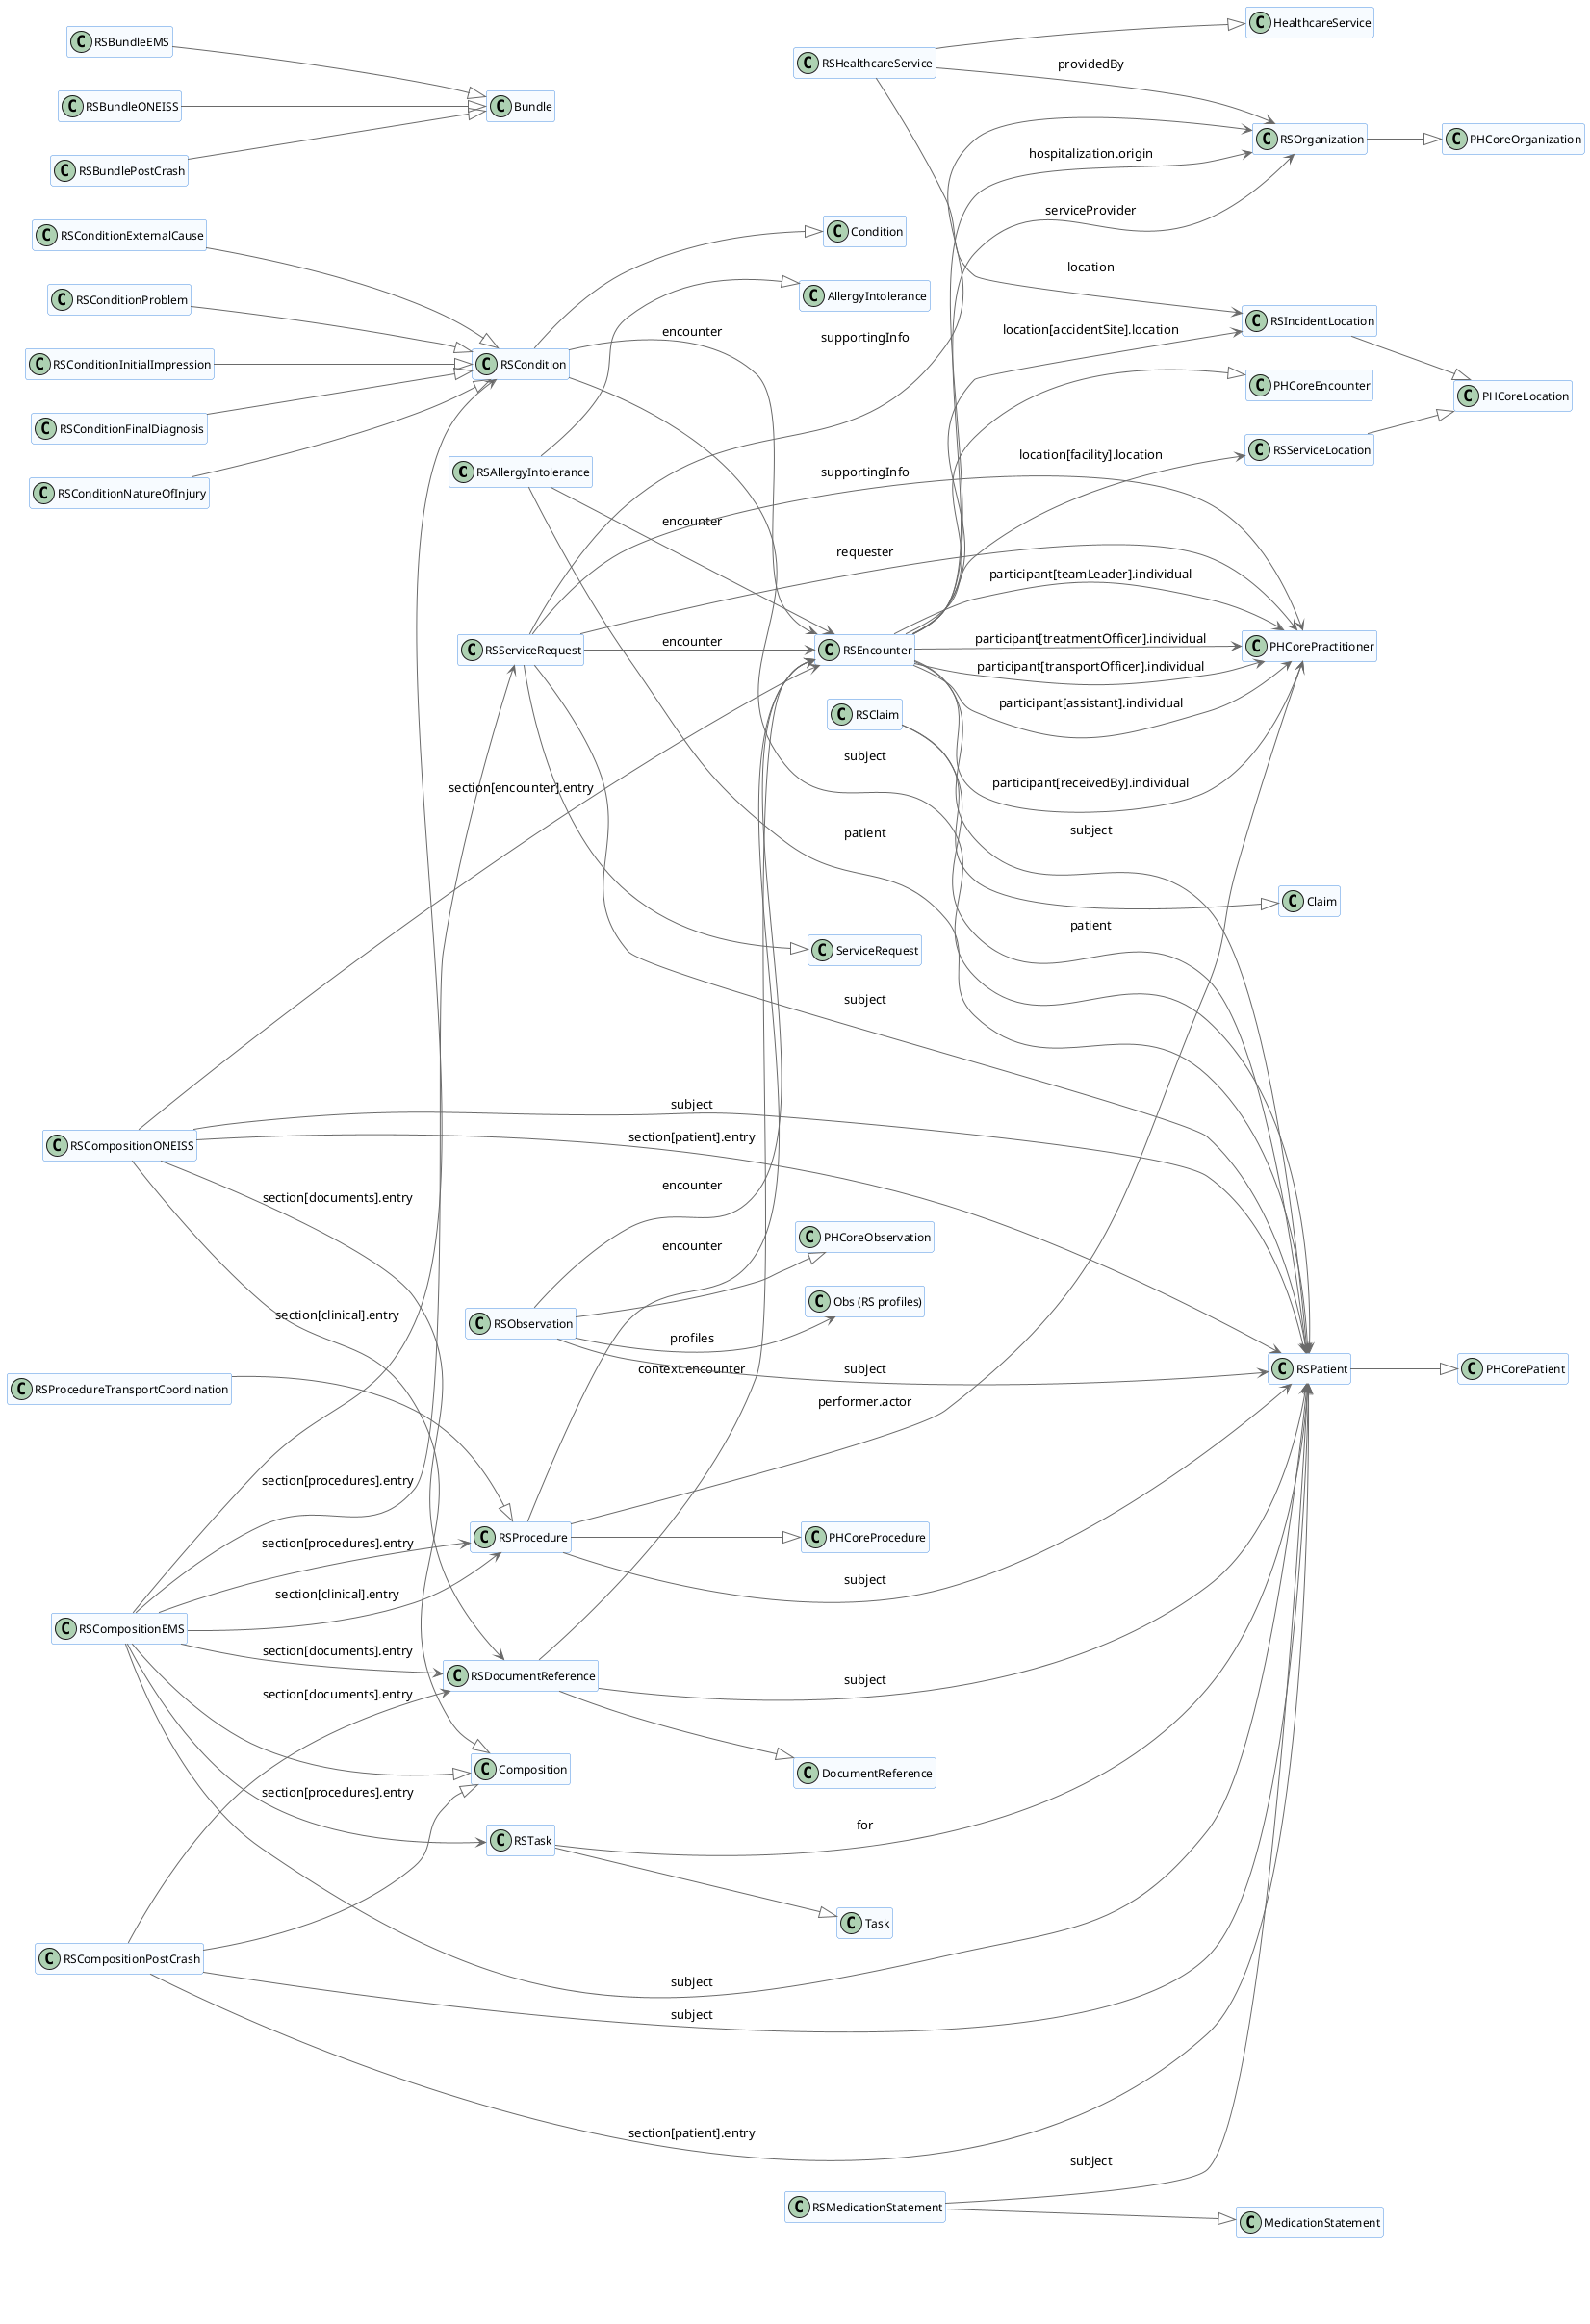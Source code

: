 @startuml
skinparam ClassFontName Arial
skinparam ClassFontSize 12
skinparam ClassAttributeIconSize 0
skinparam ClassBackgroundColor #F7FBFF
skinparam ClassBorderColor #4A90E2
skinparam ArrowColor #6A6A6A
skinparam ArrowThickness 1
hide members
left to right direction

class "RSAllergyIntolerance"
class "AllergyIntolerance"
class "RSPatient"
class "RSEncounter"
class "RSCompositionEMS"
class "Composition"
class "RSProcedure"
class "RSCondition"
class "RSDocumentReference"
class "RSServiceRequest"
class "RSTask"
class "RSBundleEMS"
class "Bundle"
class "RSCompositionONEISS"
class "RSBundleONEISS"
class "RSCompositionPostCrash"
class "RSBundlePostCrash"
class "RSClaim"
class "Claim"
class "Condition"
class "RSConditionProblem"
class "RSConditionInitialImpression"
class "RSConditionFinalDiagnosis"
class "RSConditionNatureOfInjury"
class "RSConditionExternalCause"
class "DocumentReference"
class "PHCoreEncounter"
class "RSOrganization"
class "RSIncidentLocation"
class "RSServiceLocation"
class "PHCorePractitioner"
class "PHCoreLocation"
class "RSMedicationStatement"
class "MedicationStatement"
class "RSObservation"
class "PHCoreObservation"
class "PHCoreOrganization"
class "RSHealthcareService"
class "HealthcareService"
class "PHCorePatient"
class "PHCoreProcedure"
class "RSProcedureTransportCoordination"
class "ServiceRequest"
class "Task"
class "Obs (RS profiles)"

"RSAllergyIntolerance" --> "RSPatient" : patient
"RSAllergyIntolerance" --> "RSEncounter" : encounter
"RSCompositionEMS" --> "RSPatient" : subject
"RSCompositionEMS" --> "RSProcedure" : section[clinical].entry
"RSCompositionEMS" --> "RSCondition" : section[clinical].entry
"RSCompositionEMS" --> "RSDocumentReference" : section[documents].entry
"RSCompositionEMS" --> "RSProcedure" : section[procedures].entry
"RSCompositionEMS" --> "RSServiceRequest" : section[procedures].entry
"RSCompositionEMS" --> "RSTask" : section[procedures].entry
"RSCompositionONEISS" --> "RSPatient" : subject
"RSCompositionONEISS" --> "RSPatient" : section[patient].entry
"RSCompositionONEISS" --> "RSEncounter" : section[encounter].entry
"RSCompositionONEISS" --> "RSDocumentReference" : section[documents].entry
"RSCompositionPostCrash" --> "RSPatient" : subject
"RSCompositionPostCrash" --> "RSPatient" : section[patient].entry
"RSCompositionPostCrash" --> "RSDocumentReference" : section[documents].entry
"RSClaim" --> "RSPatient" : patient
"RSCondition" --> "RSPatient" : subject
"RSCondition" --> "RSEncounter" : encounter
"RSDocumentReference" --> "RSPatient" : subject
"RSDocumentReference" --> "RSEncounter" : context.encounter
"RSEncounter" --> "RSPatient" : subject
"RSEncounter" --> "RSOrganization" : serviceProvider
"RSEncounter" --> "RSIncidentLocation" : location[accidentSite].location
"RSEncounter" --> "RSServiceLocation" : location[facility].location
"RSEncounter" --> "RSOrganization" : hospitalization.origin
"RSEncounter" --> "PHCorePractitioner" : participant[receivedBy].individual
"RSEncounter" --> "PHCorePractitioner" : participant[teamLeader].individual
"RSEncounter" --> "PHCorePractitioner" : participant[treatmentOfficer].individual
"RSEncounter" --> "PHCorePractitioner" : participant[transportOfficer].individual
"RSEncounter" --> "PHCorePractitioner" : participant[assistant].individual
"RSMedicationStatement" --> "RSPatient" : subject
"RSObservation" --> "RSPatient" : subject
"RSObservation" --> "RSEncounter" : encounter
"RSHealthcareService" --> "RSOrganization" : providedBy
"RSHealthcareService" --> "RSIncidentLocation" : location
"RSProcedure" --> "RSPatient" : subject
"RSProcedure" --> "RSEncounter" : encounter
"RSProcedure" --> "PHCorePractitioner" : performer.actor
"RSServiceRequest" --> "RSOrganization" : supportingInfo
"RSServiceRequest" --> "PHCorePractitioner" : supportingInfo
"RSServiceRequest" --> "PHCorePractitioner" : requester
"RSServiceRequest" --> "RSPatient" : subject
"RSServiceRequest" --> "RSEncounter" : encounter
"RSTask" --> "RSPatient" : for
"RSObservation" --> "Obs (RS profiles)" : profiles
"RSAllergyIntolerance" --|> "AllergyIntolerance"
"RSCompositionEMS" --|> "Composition"
"RSBundleEMS" --|> "Bundle"
"RSCompositionONEISS" --|> "Composition"
"RSBundleONEISS" --|> "Bundle"
"RSCompositionPostCrash" --|> "Composition"
"RSBundlePostCrash" --|> "Bundle"
"RSClaim" --|> "Claim"
"RSCondition" --|> "Condition"
"RSConditionProblem" --|> "RSCondition"
"RSConditionInitialImpression" --|> "RSCondition"
"RSConditionFinalDiagnosis" --|> "RSCondition"
"RSConditionNatureOfInjury" --|> "RSCondition"
"RSConditionExternalCause" --|> "RSCondition"
"RSDocumentReference" --|> "DocumentReference"
"RSEncounter" --|> "PHCoreEncounter"
"RSIncidentLocation" --|> "PHCoreLocation"
"RSServiceLocation" --|> "PHCoreLocation"
"RSMedicationStatement" --|> "MedicationStatement"
"RSObservation" --|> "PHCoreObservation"
"RSOrganization" --|> "PHCoreOrganization"
"RSHealthcareService" --|> "HealthcareService"
"RSPatient" --|> "PHCorePatient"
"RSProcedure" --|> "PHCoreProcedure"
"RSProcedureTransportCoordination" --|> "RSProcedure"
"RSServiceRequest" --|> "ServiceRequest"
"RSTask" --|> "Task"

@enduml